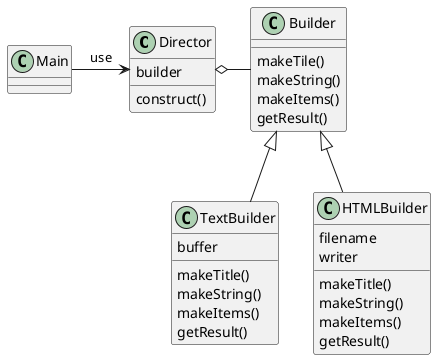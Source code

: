 @startuml

class Director {
    builder
    construct()
}

class Builder {
    makeTile()
    makeString()
    makeItems()
    getResult()
}

class TextBuilder extends Builder {
    buffer
    makeTitle()
    makeString()
    makeItems()
    getResult()
}

class HTMLBuilder extends Builder {
    filename
    writer
    makeTitle()
    makeString()
    makeItems()
    getResult()
}


Main -right--> Director : use
Director o--right Builder
@enduml